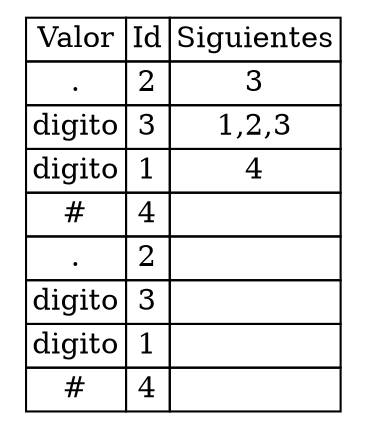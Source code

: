 digraph TablaSiguientes{
tbl [
shape = plaintext
label = <
<table border='0' cellborder='1' color='black' cellspacing='0'>
<tr><td>Valor</td><td>Id</td><td>Siguientes</td></tr>
<tr><td>.</td><td>2</td><td>3</td></tr>
<tr><td>digito</td><td>3</td><td>1,2,3</td></tr>
<tr><td>digito</td><td>1</td><td>4</td></tr>
<tr><td>#</td><td>4</td><td></td></tr>
<tr><td>.</td><td>2</td><td></td></tr>
<tr><td>digito</td><td>3</td><td></td></tr>
<tr><td>digito</td><td>1</td><td></td></tr>
<tr><td>#</td><td>4</td><td></td></tr>
</table>
>];
}
